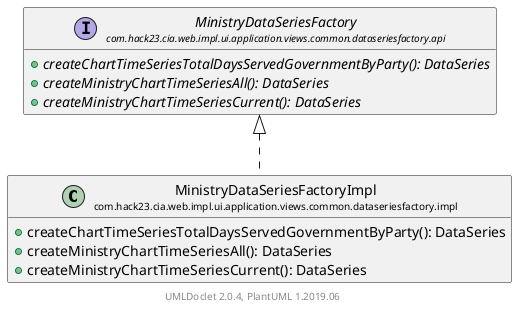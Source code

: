 @startuml
    set namespaceSeparator none
    hide empty fields
    hide empty methods

    class "<size:14>MinistryDataSeriesFactoryImpl\n<size:10>com.hack23.cia.web.impl.ui.application.views.common.dataseriesfactory.impl" as com.hack23.cia.web.impl.ui.application.views.common.dataseriesfactory.impl.MinistryDataSeriesFactoryImpl [[MinistryDataSeriesFactoryImpl.html]] {
        +createChartTimeSeriesTotalDaysServedGovernmentByParty(): DataSeries
        +createMinistryChartTimeSeriesAll(): DataSeries
        +createMinistryChartTimeSeriesCurrent(): DataSeries
    }

    interface "<size:14>MinistryDataSeriesFactory\n<size:10>com.hack23.cia.web.impl.ui.application.views.common.dataseriesfactory.api" as com.hack23.cia.web.impl.ui.application.views.common.dataseriesfactory.api.MinistryDataSeriesFactory [[../api/MinistryDataSeriesFactory.html]] {
        {abstract} +createChartTimeSeriesTotalDaysServedGovernmentByParty(): DataSeries
        {abstract} +createMinistryChartTimeSeriesAll(): DataSeries
        {abstract} +createMinistryChartTimeSeriesCurrent(): DataSeries
    }

    com.hack23.cia.web.impl.ui.application.views.common.dataseriesfactory.api.MinistryDataSeriesFactory <|.. com.hack23.cia.web.impl.ui.application.views.common.dataseriesfactory.impl.MinistryDataSeriesFactoryImpl

    center footer UMLDoclet 2.0.4, PlantUML 1.2019.06
@enduml
